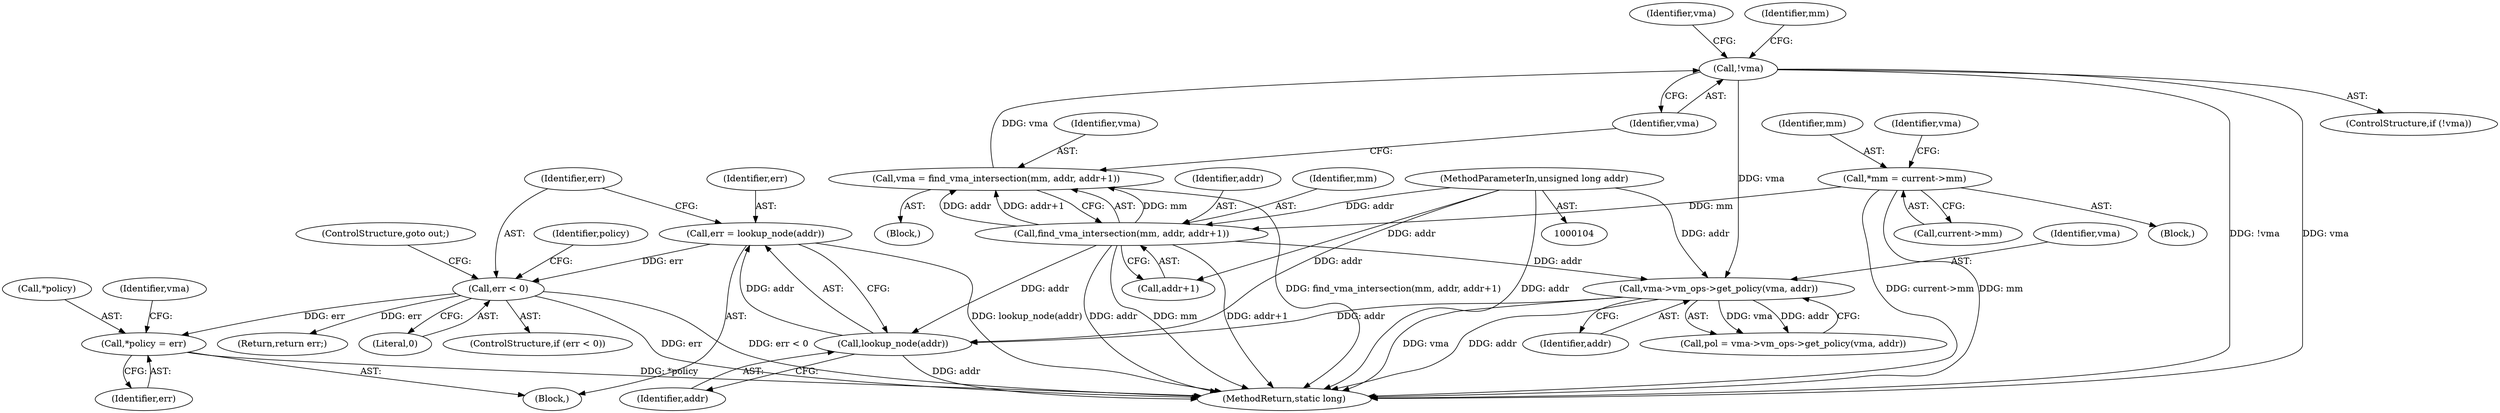 digraph "0_linux_73223e4e2e3867ebf033a5a8eb2e5df0158ccc99@pointer" {
"1000252" [label="(Call,*policy = err)"];
"1000248" [label="(Call,err < 0)"];
"1000243" [label="(Call,err = lookup_node(addr))"];
"1000245" [label="(Call,lookup_node(addr))"];
"1000211" [label="(Call,vma->vm_ops->get_policy(vma, addr))"];
"1000188" [label="(Call,!vma)"];
"1000179" [label="(Call,vma = find_vma_intersection(mm, addr, addr+1))"];
"1000181" [label="(Call,find_vma_intersection(mm, addr, addr+1))"];
"1000112" [label="(Call,*mm = current->mm)"];
"1000107" [label="(MethodParameterIn,unsigned long addr)"];
"1000211" [label="(Call,vma->vm_ops->get_policy(vma, addr))"];
"1000187" [label="(ControlStructure,if (!vma))"];
"1000179" [label="(Call,vma = find_vma_intersection(mm, addr, addr+1))"];
"1000107" [label="(MethodParameterIn,unsigned long addr)"];
"1000183" [label="(Identifier,addr)"];
"1000255" [label="(Identifier,err)"];
"1000363" [label="(Return,return err;)"];
"1000114" [label="(Call,current->mm)"];
"1000113" [label="(Identifier,mm)"];
"1000112" [label="(Call,*mm = current->mm)"];
"1000180" [label="(Identifier,vma)"];
"1000251" [label="(ControlStructure,goto out;)"];
"1000365" [label="(MethodReturn,static long)"];
"1000245" [label="(Call,lookup_node(addr))"];
"1000248" [label="(Call,err < 0)"];
"1000202" [label="(Identifier,vma)"];
"1000242" [label="(Block,)"];
"1000194" [label="(Identifier,mm)"];
"1000209" [label="(Call,pol = vma->vm_ops->get_policy(vma, addr))"];
"1000212" [label="(Identifier,vma)"];
"1000253" [label="(Call,*policy)"];
"1000188" [label="(Call,!vma)"];
"1000181" [label="(Call,find_vma_intersection(mm, addr, addr+1))"];
"1000312" [label="(Identifier,vma)"];
"1000249" [label="(Identifier,err)"];
"1000119" [label="(Identifier,vma)"];
"1000184" [label="(Call,addr+1)"];
"1000244" [label="(Identifier,err)"];
"1000213" [label="(Identifier,addr)"];
"1000109" [label="(Block,)"];
"1000252" [label="(Call,*policy = err)"];
"1000182" [label="(Identifier,mm)"];
"1000250" [label="(Literal,0)"];
"1000246" [label="(Identifier,addr)"];
"1000243" [label="(Call,err = lookup_node(addr))"];
"1000254" [label="(Identifier,policy)"];
"1000189" [label="(Identifier,vma)"];
"1000173" [label="(Block,)"];
"1000247" [label="(ControlStructure,if (err < 0))"];
"1000252" -> "1000242"  [label="AST: "];
"1000252" -> "1000255"  [label="CFG: "];
"1000253" -> "1000252"  [label="AST: "];
"1000255" -> "1000252"  [label="AST: "];
"1000312" -> "1000252"  [label="CFG: "];
"1000252" -> "1000365"  [label="DDG: *policy"];
"1000248" -> "1000252"  [label="DDG: err"];
"1000248" -> "1000247"  [label="AST: "];
"1000248" -> "1000250"  [label="CFG: "];
"1000249" -> "1000248"  [label="AST: "];
"1000250" -> "1000248"  [label="AST: "];
"1000251" -> "1000248"  [label="CFG: "];
"1000254" -> "1000248"  [label="CFG: "];
"1000248" -> "1000365"  [label="DDG: err < 0"];
"1000248" -> "1000365"  [label="DDG: err"];
"1000243" -> "1000248"  [label="DDG: err"];
"1000248" -> "1000363"  [label="DDG: err"];
"1000243" -> "1000242"  [label="AST: "];
"1000243" -> "1000245"  [label="CFG: "];
"1000244" -> "1000243"  [label="AST: "];
"1000245" -> "1000243"  [label="AST: "];
"1000249" -> "1000243"  [label="CFG: "];
"1000243" -> "1000365"  [label="DDG: lookup_node(addr)"];
"1000245" -> "1000243"  [label="DDG: addr"];
"1000245" -> "1000246"  [label="CFG: "];
"1000246" -> "1000245"  [label="AST: "];
"1000245" -> "1000365"  [label="DDG: addr"];
"1000211" -> "1000245"  [label="DDG: addr"];
"1000181" -> "1000245"  [label="DDG: addr"];
"1000107" -> "1000245"  [label="DDG: addr"];
"1000211" -> "1000209"  [label="AST: "];
"1000211" -> "1000213"  [label="CFG: "];
"1000212" -> "1000211"  [label="AST: "];
"1000213" -> "1000211"  [label="AST: "];
"1000209" -> "1000211"  [label="CFG: "];
"1000211" -> "1000365"  [label="DDG: vma"];
"1000211" -> "1000365"  [label="DDG: addr"];
"1000211" -> "1000209"  [label="DDG: vma"];
"1000211" -> "1000209"  [label="DDG: addr"];
"1000188" -> "1000211"  [label="DDG: vma"];
"1000181" -> "1000211"  [label="DDG: addr"];
"1000107" -> "1000211"  [label="DDG: addr"];
"1000188" -> "1000187"  [label="AST: "];
"1000188" -> "1000189"  [label="CFG: "];
"1000189" -> "1000188"  [label="AST: "];
"1000194" -> "1000188"  [label="CFG: "];
"1000202" -> "1000188"  [label="CFG: "];
"1000188" -> "1000365"  [label="DDG: !vma"];
"1000188" -> "1000365"  [label="DDG: vma"];
"1000179" -> "1000188"  [label="DDG: vma"];
"1000179" -> "1000173"  [label="AST: "];
"1000179" -> "1000181"  [label="CFG: "];
"1000180" -> "1000179"  [label="AST: "];
"1000181" -> "1000179"  [label="AST: "];
"1000189" -> "1000179"  [label="CFG: "];
"1000179" -> "1000365"  [label="DDG: find_vma_intersection(mm, addr, addr+1)"];
"1000181" -> "1000179"  [label="DDG: mm"];
"1000181" -> "1000179"  [label="DDG: addr"];
"1000181" -> "1000179"  [label="DDG: addr+1"];
"1000181" -> "1000184"  [label="CFG: "];
"1000182" -> "1000181"  [label="AST: "];
"1000183" -> "1000181"  [label="AST: "];
"1000184" -> "1000181"  [label="AST: "];
"1000181" -> "1000365"  [label="DDG: mm"];
"1000181" -> "1000365"  [label="DDG: addr+1"];
"1000181" -> "1000365"  [label="DDG: addr"];
"1000112" -> "1000181"  [label="DDG: mm"];
"1000107" -> "1000181"  [label="DDG: addr"];
"1000112" -> "1000109"  [label="AST: "];
"1000112" -> "1000114"  [label="CFG: "];
"1000113" -> "1000112"  [label="AST: "];
"1000114" -> "1000112"  [label="AST: "];
"1000119" -> "1000112"  [label="CFG: "];
"1000112" -> "1000365"  [label="DDG: current->mm"];
"1000112" -> "1000365"  [label="DDG: mm"];
"1000107" -> "1000104"  [label="AST: "];
"1000107" -> "1000365"  [label="DDG: addr"];
"1000107" -> "1000184"  [label="DDG: addr"];
}
